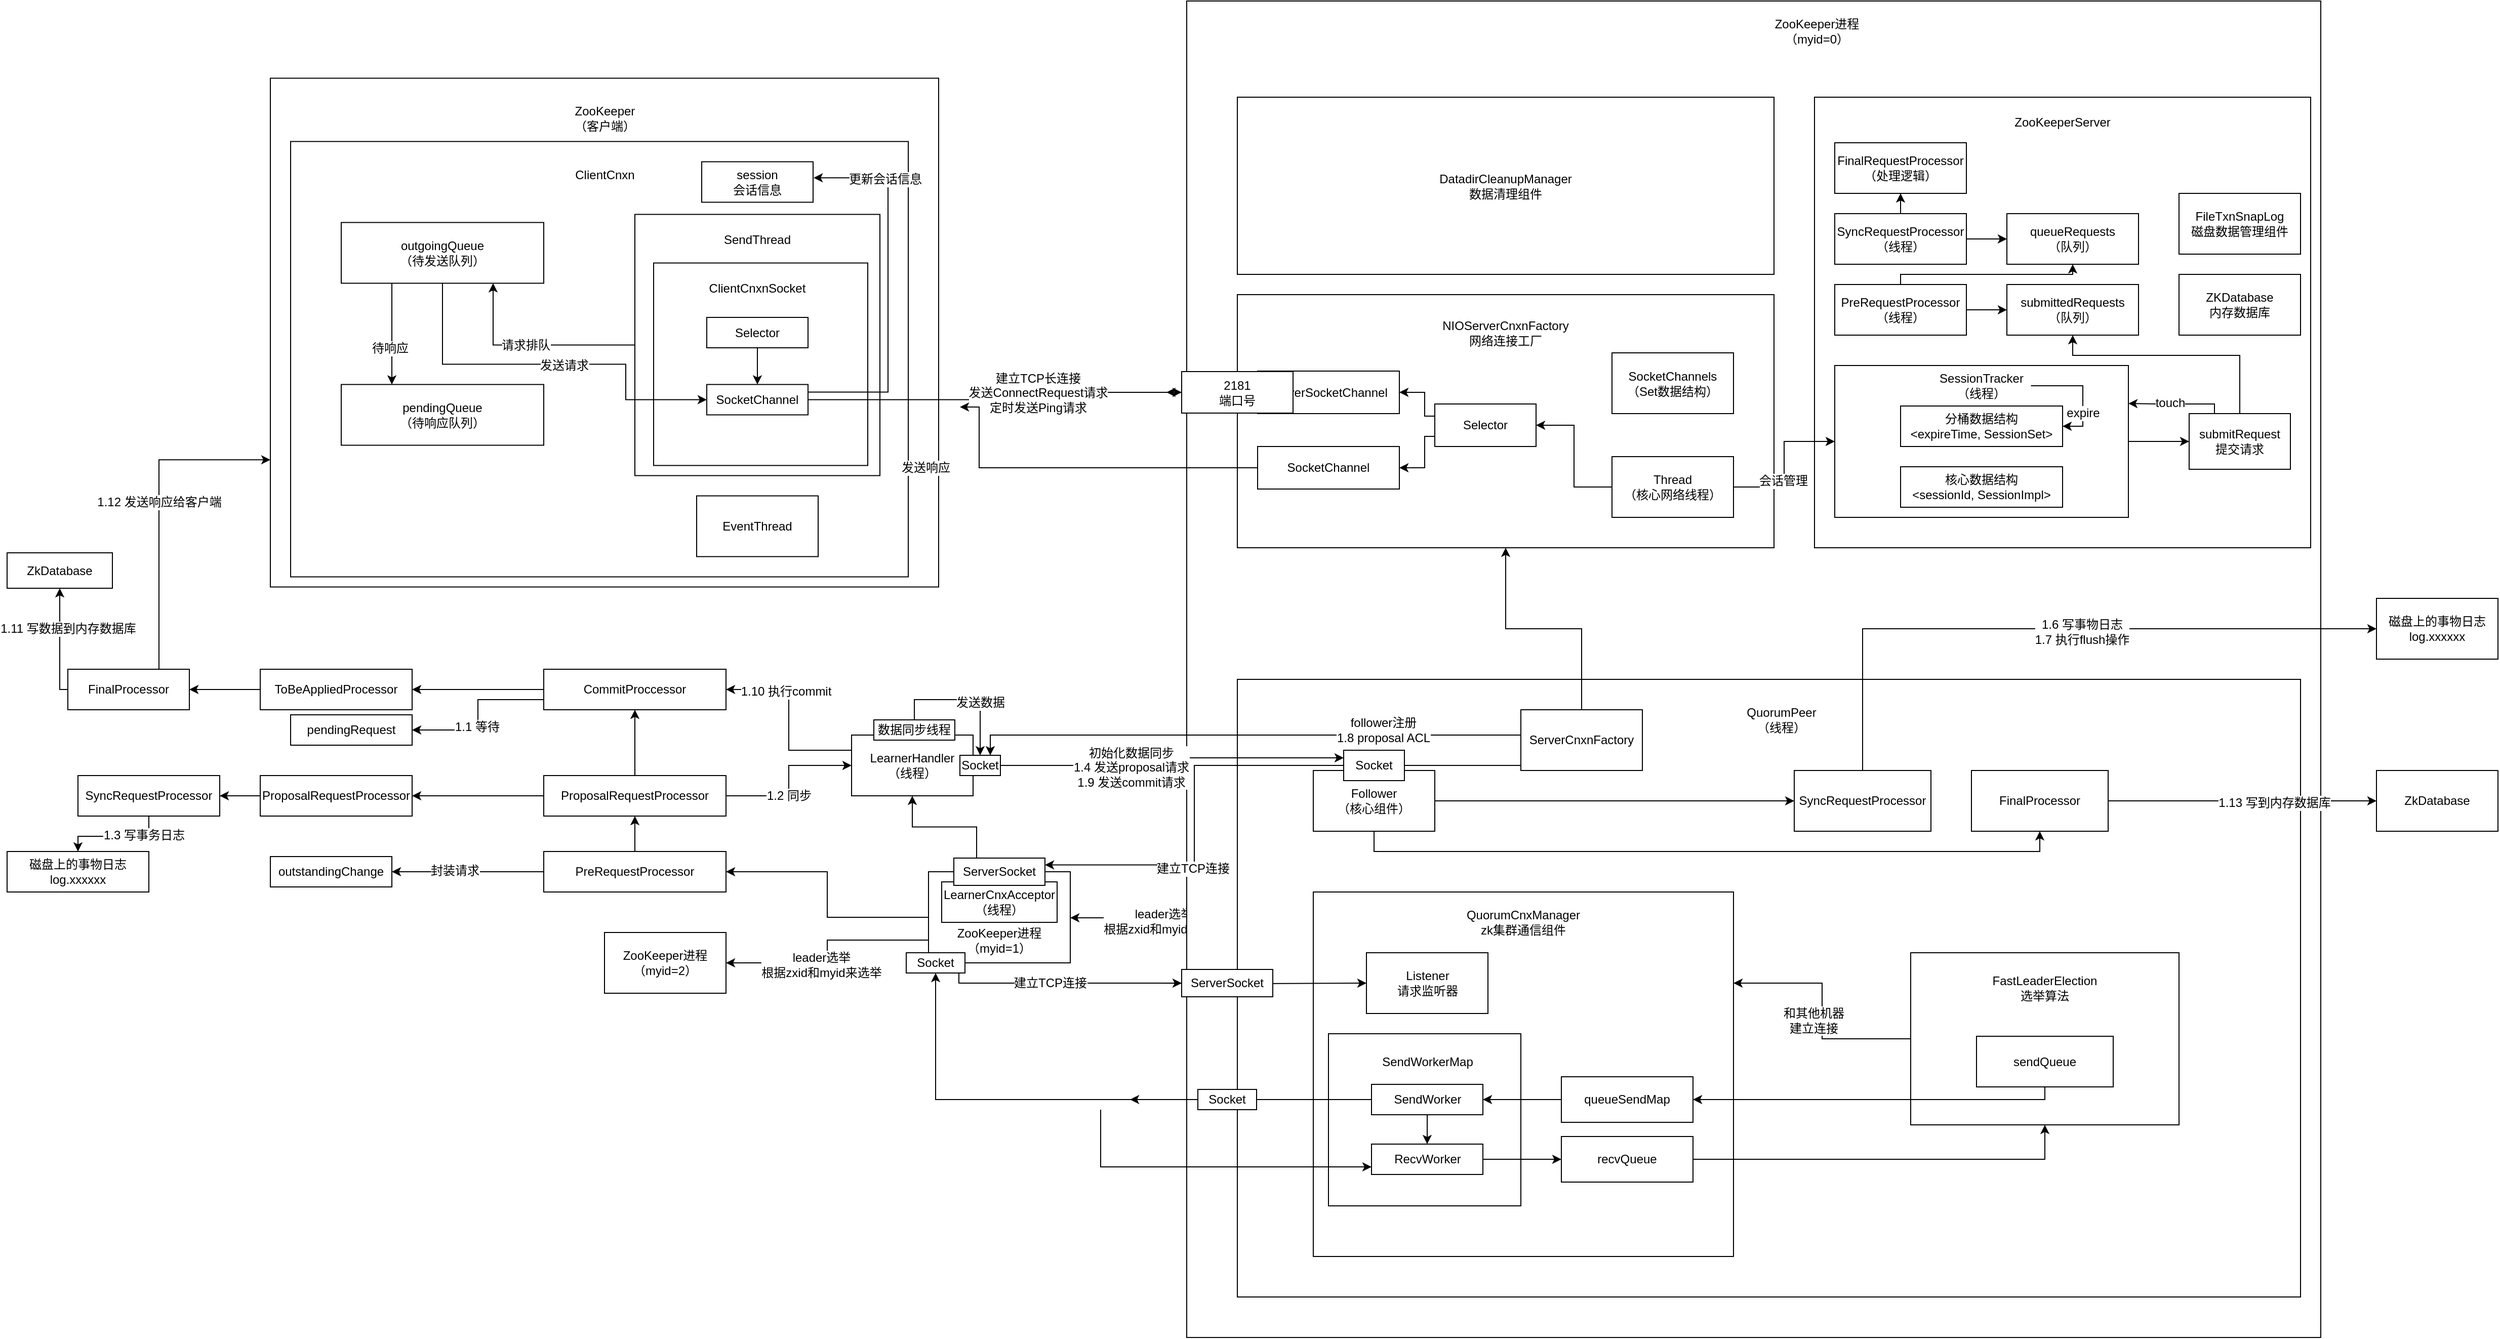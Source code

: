 <mxfile version="12.8.2" type="github">
  <diagram id="Rla-V4ZRtTpuWLyhE8ta" name="第 1 页">
    <mxGraphModel dx="5305" dy="1566" grid="1" gridSize="10" guides="1" tooltips="1" connect="1" arrows="1" fold="1" page="1" pageScale="1" pageWidth="827" pageHeight="1169" math="0" shadow="0">
      <root>
        <mxCell id="0" />
        <mxCell id="1" parent="0" />
        <mxCell id="WYC8DpWCvw_BZ1jIHr_j-178" style="edgeStyle=orthogonalEdgeStyle;rounded=0;orthogonalLoop=1;jettySize=auto;html=1;exitX=-0.001;exitY=0.686;exitDx=0;exitDy=0;exitPerimeter=0;" edge="1" parent="1" source="WYC8DpWCvw_BZ1jIHr_j-5" target="WYC8DpWCvw_BZ1jIHr_j-126">
          <mxGeometry relative="1" as="geometry">
            <Array as="points">
              <mxPoint x="-460" y="946" />
              <mxPoint x="-460" y="946" />
            </Array>
          </mxGeometry>
        </mxCell>
        <mxCell id="WYC8DpWCvw_BZ1jIHr_j-179" value="leader选举&lt;br&gt;根据zxid和myid来选举" style="text;html=1;align=center;verticalAlign=middle;resizable=0;points=[];labelBackgroundColor=#ffffff;" vertex="1" connectable="0" parent="WYC8DpWCvw_BZ1jIHr_j-178">
          <mxGeometry x="0.033" y="21" relative="1" as="geometry">
            <mxPoint x="21" y="-18" as="offset" />
          </mxGeometry>
        </mxCell>
        <mxCell id="WYC8DpWCvw_BZ1jIHr_j-5" value="" style="rounded=0;whiteSpace=wrap;html=1;" vertex="1" parent="1">
          <mxGeometry x="-475" y="40" width="1120" height="1320" as="geometry" />
        </mxCell>
        <mxCell id="WYC8DpWCvw_BZ1jIHr_j-6" value="ZooKeeper进程&lt;br&gt;（myid=0）" style="text;html=1;strokeColor=none;fillColor=none;align=center;verticalAlign=middle;whiteSpace=wrap;rounded=0;" vertex="1" parent="1">
          <mxGeometry x="85" y="50" width="125" height="40" as="geometry" />
        </mxCell>
        <mxCell id="WYC8DpWCvw_BZ1jIHr_j-7" value="" style="rounded=0;whiteSpace=wrap;html=1;" vertex="1" parent="1">
          <mxGeometry x="145" y="135" width="490" height="445" as="geometry" />
        </mxCell>
        <mxCell id="WYC8DpWCvw_BZ1jIHr_j-8" value="ZooKeeperServer" style="text;html=1;strokeColor=none;fillColor=none;align=center;verticalAlign=middle;whiteSpace=wrap;rounded=0;" vertex="1" parent="1">
          <mxGeometry x="320" y="140" width="140" height="40" as="geometry" />
        </mxCell>
        <mxCell id="WYC8DpWCvw_BZ1jIHr_j-9" value="FinalRequestProcessor&lt;br&gt;（处理逻辑）" style="rounded=0;whiteSpace=wrap;html=1;" vertex="1" parent="1">
          <mxGeometry x="165" y="180" width="130" height="50" as="geometry" />
        </mxCell>
        <mxCell id="WYC8DpWCvw_BZ1jIHr_j-29" style="edgeStyle=orthogonalEdgeStyle;rounded=0;orthogonalLoop=1;jettySize=auto;html=1;entryX=0;entryY=0.5;entryDx=0;entryDy=0;" edge="1" parent="1" source="WYC8DpWCvw_BZ1jIHr_j-10" target="WYC8DpWCvw_BZ1jIHr_j-12">
          <mxGeometry relative="1" as="geometry" />
        </mxCell>
        <mxCell id="WYC8DpWCvw_BZ1jIHr_j-30" style="edgeStyle=orthogonalEdgeStyle;rounded=0;orthogonalLoop=1;jettySize=auto;html=1;exitX=0.5;exitY=0;exitDx=0;exitDy=0;" edge="1" parent="1" source="WYC8DpWCvw_BZ1jIHr_j-10" target="WYC8DpWCvw_BZ1jIHr_j-9">
          <mxGeometry relative="1" as="geometry" />
        </mxCell>
        <mxCell id="WYC8DpWCvw_BZ1jIHr_j-10" value="SyncRequestProcessor&lt;br&gt;（线程）" style="rounded=0;whiteSpace=wrap;html=1;" vertex="1" parent="1">
          <mxGeometry x="165" y="250" width="130" height="50" as="geometry" />
        </mxCell>
        <mxCell id="WYC8DpWCvw_BZ1jIHr_j-27" style="edgeStyle=orthogonalEdgeStyle;rounded=0;orthogonalLoop=1;jettySize=auto;html=1;entryX=0;entryY=0.5;entryDx=0;entryDy=0;" edge="1" parent="1" source="WYC8DpWCvw_BZ1jIHr_j-11" target="WYC8DpWCvw_BZ1jIHr_j-13">
          <mxGeometry relative="1" as="geometry" />
        </mxCell>
        <mxCell id="WYC8DpWCvw_BZ1jIHr_j-28" style="edgeStyle=orthogonalEdgeStyle;rounded=0;orthogonalLoop=1;jettySize=auto;html=1;exitX=0.5;exitY=0;exitDx=0;exitDy=0;entryX=0.5;entryY=1;entryDx=0;entryDy=0;" edge="1" parent="1" source="WYC8DpWCvw_BZ1jIHr_j-11" target="WYC8DpWCvw_BZ1jIHr_j-12">
          <mxGeometry relative="1" as="geometry">
            <Array as="points">
              <mxPoint x="230" y="310" />
              <mxPoint x="400" y="310" />
            </Array>
          </mxGeometry>
        </mxCell>
        <mxCell id="WYC8DpWCvw_BZ1jIHr_j-11" value="PreRequestProcessor&lt;br&gt;（线程）" style="rounded=0;whiteSpace=wrap;html=1;" vertex="1" parent="1">
          <mxGeometry x="165" y="320" width="130" height="50" as="geometry" />
        </mxCell>
        <mxCell id="WYC8DpWCvw_BZ1jIHr_j-12" value="queueRequests&lt;br&gt;（队列）" style="rounded=0;whiteSpace=wrap;html=1;" vertex="1" parent="1">
          <mxGeometry x="335" y="250" width="130" height="50" as="geometry" />
        </mxCell>
        <mxCell id="WYC8DpWCvw_BZ1jIHr_j-13" value="submittedRequests&lt;br&gt;（队列）" style="rounded=0;whiteSpace=wrap;html=1;" vertex="1" parent="1">
          <mxGeometry x="335" y="320" width="130" height="50" as="geometry" />
        </mxCell>
        <mxCell id="WYC8DpWCvw_BZ1jIHr_j-22" style="edgeStyle=orthogonalEdgeStyle;rounded=0;orthogonalLoop=1;jettySize=auto;html=1;exitX=1;exitY=0.5;exitDx=0;exitDy=0;entryX=0;entryY=0.5;entryDx=0;entryDy=0;" edge="1" parent="1" source="WYC8DpWCvw_BZ1jIHr_j-14" target="WYC8DpWCvw_BZ1jIHr_j-21">
          <mxGeometry relative="1" as="geometry" />
        </mxCell>
        <mxCell id="WYC8DpWCvw_BZ1jIHr_j-14" value="" style="rounded=0;whiteSpace=wrap;html=1;" vertex="1" parent="1">
          <mxGeometry x="165" y="400" width="290" height="150" as="geometry" />
        </mxCell>
        <mxCell id="WYC8DpWCvw_BZ1jIHr_j-16" value="分桶数据结构&lt;br&gt;&amp;lt;expireTime, SessionSet&amp;gt;" style="rounded=0;whiteSpace=wrap;html=1;" vertex="1" parent="1">
          <mxGeometry x="230" y="440" width="160" height="40" as="geometry" />
        </mxCell>
        <mxCell id="WYC8DpWCvw_BZ1jIHr_j-17" value="核心数据结构&lt;br&gt;&amp;lt;sessionId, SessionImpl&amp;gt;" style="rounded=0;whiteSpace=wrap;html=1;" vertex="1" parent="1">
          <mxGeometry x="230" y="500" width="160" height="40" as="geometry" />
        </mxCell>
        <mxCell id="WYC8DpWCvw_BZ1jIHr_j-24" style="edgeStyle=orthogonalEdgeStyle;rounded=0;orthogonalLoop=1;jettySize=auto;html=1;exitX=0.25;exitY=0;exitDx=0;exitDy=0;entryX=1;entryY=0.25;entryDx=0;entryDy=0;" edge="1" parent="1" source="WYC8DpWCvw_BZ1jIHr_j-21" target="WYC8DpWCvw_BZ1jIHr_j-14">
          <mxGeometry relative="1" as="geometry">
            <Array as="points">
              <mxPoint x="540" y="438" />
              <mxPoint x="485" y="438" />
            </Array>
          </mxGeometry>
        </mxCell>
        <mxCell id="WYC8DpWCvw_BZ1jIHr_j-25" value="touch" style="text;html=1;align=center;verticalAlign=middle;resizable=0;points=[];labelBackgroundColor=#ffffff;" vertex="1" connectable="0" parent="WYC8DpWCvw_BZ1jIHr_j-24">
          <mxGeometry x="0.391" y="-1" relative="1" as="geometry">
            <mxPoint x="11.48" as="offset" />
          </mxGeometry>
        </mxCell>
        <mxCell id="WYC8DpWCvw_BZ1jIHr_j-26" style="edgeStyle=orthogonalEdgeStyle;rounded=0;orthogonalLoop=1;jettySize=auto;html=1;entryX=0.5;entryY=1;entryDx=0;entryDy=0;" edge="1" parent="1" source="WYC8DpWCvw_BZ1jIHr_j-21" target="WYC8DpWCvw_BZ1jIHr_j-13">
          <mxGeometry relative="1" as="geometry">
            <Array as="points">
              <mxPoint x="565" y="390" />
              <mxPoint x="400" y="390" />
            </Array>
          </mxGeometry>
        </mxCell>
        <mxCell id="WYC8DpWCvw_BZ1jIHr_j-21" value="submitRequest&lt;br&gt;提交请求" style="rounded=0;whiteSpace=wrap;html=1;" vertex="1" parent="1">
          <mxGeometry x="515" y="447.5" width="100" height="55" as="geometry" />
        </mxCell>
        <mxCell id="WYC8DpWCvw_BZ1jIHr_j-31" value="ZKDatabase&lt;br&gt;内存数据库" style="rounded=0;whiteSpace=wrap;html=1;" vertex="1" parent="1">
          <mxGeometry x="505" y="310" width="120" height="60" as="geometry" />
        </mxCell>
        <mxCell id="WYC8DpWCvw_BZ1jIHr_j-32" value="FileTxnSnapLog&lt;br&gt;磁盘数据管理组件" style="rounded=0;whiteSpace=wrap;html=1;" vertex="1" parent="1">
          <mxGeometry x="505" y="230" width="120" height="60" as="geometry" />
        </mxCell>
        <mxCell id="WYC8DpWCvw_BZ1jIHr_j-33" value="DatadirCleanupManager&lt;br&gt;数据清理组件" style="rounded=0;whiteSpace=wrap;html=1;" vertex="1" parent="1">
          <mxGeometry x="-425" y="135" width="530" height="175" as="geometry" />
        </mxCell>
        <mxCell id="WYC8DpWCvw_BZ1jIHr_j-34" value="" style="rounded=0;whiteSpace=wrap;html=1;" vertex="1" parent="1">
          <mxGeometry x="-425" y="330" width="530" height="250" as="geometry" />
        </mxCell>
        <mxCell id="WYC8DpWCvw_BZ1jIHr_j-35" value="NIOServerCnxnFactory&lt;br&gt;网络连接工厂" style="text;html=1;strokeColor=none;fillColor=none;align=center;verticalAlign=middle;whiteSpace=wrap;rounded=0;" vertex="1" parent="1">
          <mxGeometry x="-230" y="347.5" width="140" height="40" as="geometry" />
        </mxCell>
        <mxCell id="WYC8DpWCvw_BZ1jIHr_j-115" style="edgeStyle=orthogonalEdgeStyle;rounded=0;orthogonalLoop=1;jettySize=auto;html=1;" edge="1" parent="1" source="WYC8DpWCvw_BZ1jIHr_j-36">
          <mxGeometry relative="1" as="geometry">
            <mxPoint x="-495" y="426.5" as="targetPoint" />
          </mxGeometry>
        </mxCell>
        <mxCell id="WYC8DpWCvw_BZ1jIHr_j-36" value="ServerSocketChannel" style="rounded=0;whiteSpace=wrap;html=1;" vertex="1" parent="1">
          <mxGeometry x="-405" y="405.5" width="140" height="42" as="geometry" />
        </mxCell>
        <mxCell id="WYC8DpWCvw_BZ1jIHr_j-37" value="SocketChannel" style="rounded=0;whiteSpace=wrap;html=1;" vertex="1" parent="1">
          <mxGeometry x="-405" y="480" width="140" height="42" as="geometry" />
        </mxCell>
        <mxCell id="WYC8DpWCvw_BZ1jIHr_j-39" style="edgeStyle=orthogonalEdgeStyle;rounded=0;orthogonalLoop=1;jettySize=auto;html=1;entryX=1;entryY=0.5;entryDx=0;entryDy=0;" edge="1" parent="1" source="WYC8DpWCvw_BZ1jIHr_j-38" target="WYC8DpWCvw_BZ1jIHr_j-36">
          <mxGeometry relative="1" as="geometry">
            <Array as="points">
              <mxPoint x="-240" y="450" />
              <mxPoint x="-240" y="427" />
            </Array>
          </mxGeometry>
        </mxCell>
        <mxCell id="WYC8DpWCvw_BZ1jIHr_j-40" style="edgeStyle=orthogonalEdgeStyle;rounded=0;orthogonalLoop=1;jettySize=auto;html=1;entryX=1;entryY=0.5;entryDx=0;entryDy=0;" edge="1" parent="1" source="WYC8DpWCvw_BZ1jIHr_j-38" target="WYC8DpWCvw_BZ1jIHr_j-37">
          <mxGeometry relative="1" as="geometry">
            <Array as="points">
              <mxPoint x="-240" y="470" />
              <mxPoint x="-240" y="501" />
            </Array>
          </mxGeometry>
        </mxCell>
        <mxCell id="WYC8DpWCvw_BZ1jIHr_j-38" value="Selector" style="rounded=0;whiteSpace=wrap;html=1;" vertex="1" parent="1">
          <mxGeometry x="-230" y="438" width="100" height="42" as="geometry" />
        </mxCell>
        <mxCell id="WYC8DpWCvw_BZ1jIHr_j-41" value="SocketChannels&lt;br&gt;（Set数据结构）" style="rounded=0;whiteSpace=wrap;html=1;" vertex="1" parent="1">
          <mxGeometry x="-55" y="387.5" width="120" height="60" as="geometry" />
        </mxCell>
        <mxCell id="WYC8DpWCvw_BZ1jIHr_j-43" style="edgeStyle=orthogonalEdgeStyle;rounded=0;orthogonalLoop=1;jettySize=auto;html=1;entryX=1;entryY=0.5;entryDx=0;entryDy=0;" edge="1" parent="1" source="WYC8DpWCvw_BZ1jIHr_j-42" target="WYC8DpWCvw_BZ1jIHr_j-38">
          <mxGeometry relative="1" as="geometry" />
        </mxCell>
        <mxCell id="WYC8DpWCvw_BZ1jIHr_j-44" style="edgeStyle=orthogonalEdgeStyle;rounded=0;orthogonalLoop=1;jettySize=auto;html=1;exitX=1;exitY=0.5;exitDx=0;exitDy=0;entryX=0;entryY=0.5;entryDx=0;entryDy=0;" edge="1" parent="1" source="WYC8DpWCvw_BZ1jIHr_j-42" target="WYC8DpWCvw_BZ1jIHr_j-14">
          <mxGeometry relative="1" as="geometry" />
        </mxCell>
        <mxCell id="WYC8DpWCvw_BZ1jIHr_j-45" value="会话管理" style="text;html=1;align=center;verticalAlign=middle;resizable=0;points=[];labelBackgroundColor=#ffffff;" vertex="1" connectable="0" parent="WYC8DpWCvw_BZ1jIHr_j-44">
          <mxGeometry x="-0.325" y="6" relative="1" as="geometry">
            <mxPoint as="offset" />
          </mxGeometry>
        </mxCell>
        <mxCell id="WYC8DpWCvw_BZ1jIHr_j-42" value="Thread&lt;br&gt;（核心网络线程）" style="rounded=0;whiteSpace=wrap;html=1;" vertex="1" parent="1">
          <mxGeometry x="-55" y="490" width="120" height="60" as="geometry" />
        </mxCell>
        <mxCell id="WYC8DpWCvw_BZ1jIHr_j-47" style="edgeStyle=orthogonalEdgeStyle;rounded=0;orthogonalLoop=1;jettySize=auto;html=1;entryX=1;entryY=0.5;entryDx=0;entryDy=0;" edge="1" parent="1" source="WYC8DpWCvw_BZ1jIHr_j-46" target="WYC8DpWCvw_BZ1jIHr_j-16">
          <mxGeometry relative="1" as="geometry">
            <Array as="points">
              <mxPoint x="410" y="420" />
              <mxPoint x="410" y="460" />
            </Array>
          </mxGeometry>
        </mxCell>
        <mxCell id="WYC8DpWCvw_BZ1jIHr_j-48" value="expire" style="text;html=1;align=center;verticalAlign=middle;resizable=0;points=[];labelBackgroundColor=#ffffff;" vertex="1" connectable="0" parent="WYC8DpWCvw_BZ1jIHr_j-47">
          <mxGeometry x="0.4" relative="1" as="geometry">
            <mxPoint as="offset" />
          </mxGeometry>
        </mxCell>
        <mxCell id="WYC8DpWCvw_BZ1jIHr_j-46" value="SessionTracker&lt;br&gt;（线程）" style="text;html=1;strokeColor=none;fillColor=none;align=center;verticalAlign=middle;whiteSpace=wrap;rounded=0;" vertex="1" parent="1">
          <mxGeometry x="261.25" y="405" width="97.5" height="30" as="geometry" />
        </mxCell>
        <mxCell id="WYC8DpWCvw_BZ1jIHr_j-49" value="" style="rounded=0;whiteSpace=wrap;html=1;" vertex="1" parent="1">
          <mxGeometry x="-425" y="710" width="1050" height="610" as="geometry" />
        </mxCell>
        <mxCell id="WYC8DpWCvw_BZ1jIHr_j-50" value="QuorumPeer&lt;br&gt;（线程）" style="text;html=1;strokeColor=none;fillColor=none;align=center;verticalAlign=middle;whiteSpace=wrap;rounded=0;" vertex="1" parent="1">
          <mxGeometry x="55" y="720" width="115" height="60" as="geometry" />
        </mxCell>
        <mxCell id="WYC8DpWCvw_BZ1jIHr_j-78" style="edgeStyle=orthogonalEdgeStyle;rounded=0;orthogonalLoop=1;jettySize=auto;html=1;exitX=0.5;exitY=1;exitDx=0;exitDy=0;entryX=0.5;entryY=1;entryDx=0;entryDy=0;" edge="1" parent="1" source="WYC8DpWCvw_BZ1jIHr_j-51" target="WYC8DpWCvw_BZ1jIHr_j-77">
          <mxGeometry relative="1" as="geometry" />
        </mxCell>
        <mxCell id="WYC8DpWCvw_BZ1jIHr_j-80" style="edgeStyle=orthogonalEdgeStyle;rounded=0;orthogonalLoop=1;jettySize=auto;html=1;" edge="1" parent="1" source="WYC8DpWCvw_BZ1jIHr_j-51" target="WYC8DpWCvw_BZ1jIHr_j-79">
          <mxGeometry relative="1" as="geometry" />
        </mxCell>
        <mxCell id="WYC8DpWCvw_BZ1jIHr_j-51" value="Follower&lt;br&gt;（核心组件）" style="rounded=0;whiteSpace=wrap;html=1;" vertex="1" parent="1">
          <mxGeometry x="-350" y="800" width="120" height="60" as="geometry" />
        </mxCell>
        <mxCell id="WYC8DpWCvw_BZ1jIHr_j-140" style="edgeStyle=orthogonalEdgeStyle;rounded=0;orthogonalLoop=1;jettySize=auto;html=1;entryX=1;entryY=0.25;entryDx=0;entryDy=0;" edge="1" parent="1" source="WYC8DpWCvw_BZ1jIHr_j-52" target="WYC8DpWCvw_BZ1jIHr_j-138">
          <mxGeometry relative="1" as="geometry" />
        </mxCell>
        <mxCell id="WYC8DpWCvw_BZ1jIHr_j-141" value="建立TCP连接" style="text;html=1;align=center;verticalAlign=middle;resizable=0;points=[];labelBackgroundColor=#ffffff;" vertex="1" connectable="0" parent="WYC8DpWCvw_BZ1jIHr_j-140">
          <mxGeometry x="0.262" y="3" relative="1" as="geometry">
            <mxPoint as="offset" />
          </mxGeometry>
        </mxCell>
        <mxCell id="WYC8DpWCvw_BZ1jIHr_j-144" style="edgeStyle=orthogonalEdgeStyle;rounded=0;orthogonalLoop=1;jettySize=auto;html=1;entryX=0.75;entryY=0;entryDx=0;entryDy=0;" edge="1" parent="1" source="WYC8DpWCvw_BZ1jIHr_j-52" target="WYC8DpWCvw_BZ1jIHr_j-121">
          <mxGeometry relative="1" as="geometry">
            <Array as="points">
              <mxPoint x="-135" y="765" />
              <mxPoint x="-669" y="765" />
            </Array>
          </mxGeometry>
        </mxCell>
        <mxCell id="WYC8DpWCvw_BZ1jIHr_j-145" value="follower注册&lt;br&gt;1.8 proposal ACL" style="text;html=1;align=center;verticalAlign=middle;resizable=0;points=[];labelBackgroundColor=#ffffff;" vertex="1" connectable="0" parent="WYC8DpWCvw_BZ1jIHr_j-144">
          <mxGeometry x="-0.126" y="-2" relative="1" as="geometry">
            <mxPoint x="9" y="-3" as="offset" />
          </mxGeometry>
        </mxCell>
        <mxCell id="WYC8DpWCvw_BZ1jIHr_j-52" value="Socket" style="rounded=0;whiteSpace=wrap;html=1;" vertex="1" parent="1">
          <mxGeometry x="-320" y="780" width="60" height="30" as="geometry" />
        </mxCell>
        <mxCell id="WYC8DpWCvw_BZ1jIHr_j-54" style="edgeStyle=orthogonalEdgeStyle;rounded=0;orthogonalLoop=1;jettySize=auto;html=1;entryX=0.5;entryY=1;entryDx=0;entryDy=0;" edge="1" parent="1" source="WYC8DpWCvw_BZ1jIHr_j-53" target="WYC8DpWCvw_BZ1jIHr_j-34">
          <mxGeometry relative="1" as="geometry" />
        </mxCell>
        <mxCell id="WYC8DpWCvw_BZ1jIHr_j-53" value="ServerCnxnFactory" style="rounded=0;whiteSpace=wrap;html=1;" vertex="1" parent="1">
          <mxGeometry x="-145" y="740" width="120" height="60" as="geometry" />
        </mxCell>
        <mxCell id="WYC8DpWCvw_BZ1jIHr_j-55" value="" style="rounded=0;whiteSpace=wrap;html=1;" vertex="1" parent="1">
          <mxGeometry x="-350" y="920" width="415" height="360" as="geometry" />
        </mxCell>
        <mxCell id="WYC8DpWCvw_BZ1jIHr_j-56" value="QuorumCnxManager&lt;br&gt;zk集群通信组件" style="text;html=1;strokeColor=none;fillColor=none;align=center;verticalAlign=middle;whiteSpace=wrap;rounded=0;" vertex="1" parent="1">
          <mxGeometry x="-201" y="930" width="117" height="40" as="geometry" />
        </mxCell>
        <mxCell id="WYC8DpWCvw_BZ1jIHr_j-57" value="Listener&lt;br&gt;请求监听器" style="rounded=0;whiteSpace=wrap;html=1;" vertex="1" parent="1">
          <mxGeometry x="-297.5" y="980" width="120" height="60" as="geometry" />
        </mxCell>
        <mxCell id="WYC8DpWCvw_BZ1jIHr_j-58" value="" style="rounded=0;whiteSpace=wrap;html=1;" vertex="1" parent="1">
          <mxGeometry x="-335" y="1060" width="190" height="170" as="geometry" />
        </mxCell>
        <mxCell id="WYC8DpWCvw_BZ1jIHr_j-59" value="SendWorkerMap" style="text;html=1;strokeColor=none;fillColor=none;align=center;verticalAlign=middle;whiteSpace=wrap;rounded=0;" vertex="1" parent="1">
          <mxGeometry x="-292.5" y="1070" width="110" height="35" as="geometry" />
        </mxCell>
        <mxCell id="WYC8DpWCvw_BZ1jIHr_j-62" style="edgeStyle=orthogonalEdgeStyle;rounded=0;orthogonalLoop=1;jettySize=auto;html=1;exitX=0.5;exitY=1;exitDx=0;exitDy=0;entryX=0.5;entryY=0;entryDx=0;entryDy=0;" edge="1" parent="1" source="WYC8DpWCvw_BZ1jIHr_j-60" target="WYC8DpWCvw_BZ1jIHr_j-61">
          <mxGeometry relative="1" as="geometry" />
        </mxCell>
        <mxCell id="WYC8DpWCvw_BZ1jIHr_j-184" style="edgeStyle=orthogonalEdgeStyle;rounded=0;orthogonalLoop=1;jettySize=auto;html=1;" edge="1" parent="1" source="WYC8DpWCvw_BZ1jIHr_j-60">
          <mxGeometry relative="1" as="geometry">
            <mxPoint x="-531" y="1125" as="targetPoint" />
          </mxGeometry>
        </mxCell>
        <mxCell id="WYC8DpWCvw_BZ1jIHr_j-60" value="SendWorker" style="rounded=0;whiteSpace=wrap;html=1;" vertex="1" parent="1">
          <mxGeometry x="-292.5" y="1110" width="110" height="30" as="geometry" />
        </mxCell>
        <mxCell id="WYC8DpWCvw_BZ1jIHr_j-67" style="edgeStyle=orthogonalEdgeStyle;rounded=0;orthogonalLoop=1;jettySize=auto;html=1;entryX=0;entryY=0.5;entryDx=0;entryDy=0;" edge="1" parent="1" source="WYC8DpWCvw_BZ1jIHr_j-61" target="WYC8DpWCvw_BZ1jIHr_j-65">
          <mxGeometry relative="1" as="geometry" />
        </mxCell>
        <mxCell id="WYC8DpWCvw_BZ1jIHr_j-61" value="RecvWorker" style="rounded=0;whiteSpace=wrap;html=1;" vertex="1" parent="1">
          <mxGeometry x="-292.5" y="1169" width="110" height="30" as="geometry" />
        </mxCell>
        <mxCell id="WYC8DpWCvw_BZ1jIHr_j-66" style="edgeStyle=orthogonalEdgeStyle;rounded=0;orthogonalLoop=1;jettySize=auto;html=1;entryX=1;entryY=0.5;entryDx=0;entryDy=0;" edge="1" parent="1" source="WYC8DpWCvw_BZ1jIHr_j-63" target="WYC8DpWCvw_BZ1jIHr_j-60">
          <mxGeometry relative="1" as="geometry" />
        </mxCell>
        <mxCell id="WYC8DpWCvw_BZ1jIHr_j-63" value="queueSendMap" style="rounded=0;whiteSpace=wrap;html=1;" vertex="1" parent="1">
          <mxGeometry x="-105" y="1102.5" width="130" height="45" as="geometry" />
        </mxCell>
        <mxCell id="WYC8DpWCvw_BZ1jIHr_j-73" style="edgeStyle=orthogonalEdgeStyle;rounded=0;orthogonalLoop=1;jettySize=auto;html=1;entryX=0.5;entryY=1;entryDx=0;entryDy=0;" edge="1" parent="1" source="WYC8DpWCvw_BZ1jIHr_j-65" target="WYC8DpWCvw_BZ1jIHr_j-68">
          <mxGeometry relative="1" as="geometry" />
        </mxCell>
        <mxCell id="WYC8DpWCvw_BZ1jIHr_j-65" value="recvQueue" style="rounded=0;whiteSpace=wrap;html=1;" vertex="1" parent="1">
          <mxGeometry x="-105" y="1161.5" width="130" height="45" as="geometry" />
        </mxCell>
        <mxCell id="WYC8DpWCvw_BZ1jIHr_j-75" style="edgeStyle=orthogonalEdgeStyle;rounded=0;orthogonalLoop=1;jettySize=auto;html=1;exitX=0;exitY=0.5;exitDx=0;exitDy=0;entryX=1;entryY=0.25;entryDx=0;entryDy=0;" edge="1" parent="1" source="WYC8DpWCvw_BZ1jIHr_j-68" target="WYC8DpWCvw_BZ1jIHr_j-55">
          <mxGeometry relative="1" as="geometry" />
        </mxCell>
        <mxCell id="WYC8DpWCvw_BZ1jIHr_j-76" value="和其他机器&lt;br&gt;建立连接" style="text;html=1;align=center;verticalAlign=middle;resizable=0;points=[];labelBackgroundColor=#ffffff;" vertex="1" connectable="0" parent="WYC8DpWCvw_BZ1jIHr_j-75">
          <mxGeometry x="-0.242" y="-9" relative="1" as="geometry">
            <mxPoint x="-9" y="-9" as="offset" />
          </mxGeometry>
        </mxCell>
        <mxCell id="WYC8DpWCvw_BZ1jIHr_j-68" value="" style="rounded=0;whiteSpace=wrap;html=1;" vertex="1" parent="1">
          <mxGeometry x="240" y="980" width="265" height="170" as="geometry" />
        </mxCell>
        <mxCell id="WYC8DpWCvw_BZ1jIHr_j-69" value="FastLeaderElection&lt;br&gt;选举算法" style="text;html=1;strokeColor=none;fillColor=none;align=center;verticalAlign=middle;whiteSpace=wrap;rounded=0;" vertex="1" parent="1">
          <mxGeometry x="300" y="987.5" width="145" height="55" as="geometry" />
        </mxCell>
        <mxCell id="WYC8DpWCvw_BZ1jIHr_j-72" style="edgeStyle=orthogonalEdgeStyle;rounded=0;orthogonalLoop=1;jettySize=auto;html=1;entryX=1;entryY=0.5;entryDx=0;entryDy=0;" edge="1" parent="1" source="WYC8DpWCvw_BZ1jIHr_j-71" target="WYC8DpWCvw_BZ1jIHr_j-63">
          <mxGeometry relative="1" as="geometry">
            <Array as="points">
              <mxPoint x="373" y="1125" />
            </Array>
          </mxGeometry>
        </mxCell>
        <mxCell id="WYC8DpWCvw_BZ1jIHr_j-71" value="sendQueue" style="rounded=0;whiteSpace=wrap;html=1;" vertex="1" parent="1">
          <mxGeometry x="305" y="1062.5" width="135" height="50" as="geometry" />
        </mxCell>
        <mxCell id="WYC8DpWCvw_BZ1jIHr_j-85" style="edgeStyle=orthogonalEdgeStyle;rounded=0;orthogonalLoop=1;jettySize=auto;html=1;entryX=0;entryY=0.5;entryDx=0;entryDy=0;" edge="1" parent="1" source="WYC8DpWCvw_BZ1jIHr_j-77" target="WYC8DpWCvw_BZ1jIHr_j-84">
          <mxGeometry relative="1" as="geometry">
            <mxPoint x="685" y="830" as="targetPoint" />
          </mxGeometry>
        </mxCell>
        <mxCell id="WYC8DpWCvw_BZ1jIHr_j-86" value="1.13 写到内存数据库" style="text;html=1;align=center;verticalAlign=middle;resizable=0;points=[];labelBackgroundColor=#ffffff;" vertex="1" connectable="0" parent="WYC8DpWCvw_BZ1jIHr_j-85">
          <mxGeometry x="0.24" y="-2" relative="1" as="geometry">
            <mxPoint x="-1" as="offset" />
          </mxGeometry>
        </mxCell>
        <mxCell id="WYC8DpWCvw_BZ1jIHr_j-77" value="FinalProcessor" style="rounded=0;whiteSpace=wrap;html=1;" vertex="1" parent="1">
          <mxGeometry x="300" y="800" width="135" height="60" as="geometry" />
        </mxCell>
        <mxCell id="WYC8DpWCvw_BZ1jIHr_j-82" style="edgeStyle=orthogonalEdgeStyle;rounded=0;orthogonalLoop=1;jettySize=auto;html=1;entryX=0;entryY=0.5;entryDx=0;entryDy=0;" edge="1" parent="1" source="WYC8DpWCvw_BZ1jIHr_j-79" target="WYC8DpWCvw_BZ1jIHr_j-81">
          <mxGeometry relative="1" as="geometry">
            <mxPoint x="685" y="660" as="targetPoint" />
            <Array as="points">
              <mxPoint x="193" y="660" />
            </Array>
          </mxGeometry>
        </mxCell>
        <mxCell id="WYC8DpWCvw_BZ1jIHr_j-83" value="1.6 写事物日志&lt;br&gt;1.7 执行flush操作" style="text;html=1;align=center;verticalAlign=middle;resizable=0;points=[];labelBackgroundColor=#ffffff;" vertex="1" connectable="0" parent="WYC8DpWCvw_BZ1jIHr_j-82">
          <mxGeometry x="0.099" y="-3" relative="1" as="geometry">
            <mxPoint as="offset" />
          </mxGeometry>
        </mxCell>
        <mxCell id="WYC8DpWCvw_BZ1jIHr_j-79" value="SyncRequestProcessor" style="rounded=0;whiteSpace=wrap;html=1;" vertex="1" parent="1">
          <mxGeometry x="125" y="800" width="135" height="60" as="geometry" />
        </mxCell>
        <mxCell id="WYC8DpWCvw_BZ1jIHr_j-81" value="磁盘上的事物日志&lt;br&gt;log.xxxxxx" style="rounded=0;whiteSpace=wrap;html=1;" vertex="1" parent="1">
          <mxGeometry x="700" y="630" width="120" height="60" as="geometry" />
        </mxCell>
        <mxCell id="WYC8DpWCvw_BZ1jIHr_j-84" value="ZkDatabase" style="rounded=0;whiteSpace=wrap;html=1;" vertex="1" parent="1">
          <mxGeometry x="700" y="800" width="120" height="60" as="geometry" />
        </mxCell>
        <mxCell id="WYC8DpWCvw_BZ1jIHr_j-87" value="" style="rounded=0;whiteSpace=wrap;html=1;" vertex="1" parent="1">
          <mxGeometry x="-1380" y="116.25" width="660" height="502.5" as="geometry" />
        </mxCell>
        <mxCell id="WYC8DpWCvw_BZ1jIHr_j-88" value="ZooKeeper&lt;br&gt;（客户端）" style="text;html=1;strokeColor=none;fillColor=none;align=center;verticalAlign=middle;whiteSpace=wrap;rounded=0;" vertex="1" parent="1">
          <mxGeometry x="-1098.5" y="134.25" width="97" height="43" as="geometry" />
        </mxCell>
        <mxCell id="WYC8DpWCvw_BZ1jIHr_j-89" value="" style="rounded=0;whiteSpace=wrap;html=1;" vertex="1" parent="1">
          <mxGeometry x="-1360" y="178.75" width="610" height="430" as="geometry" />
        </mxCell>
        <mxCell id="WYC8DpWCvw_BZ1jIHr_j-90" value="ClientCnxn" style="text;html=1;strokeColor=none;fillColor=none;align=center;verticalAlign=middle;whiteSpace=wrap;rounded=0;" vertex="1" parent="1">
          <mxGeometry x="-1088.25" y="193.25" width="76.5" height="38" as="geometry" />
        </mxCell>
        <mxCell id="WYC8DpWCvw_BZ1jIHr_j-112" style="edgeStyle=orthogonalEdgeStyle;rounded=0;orthogonalLoop=1;jettySize=auto;html=1;exitX=0;exitY=0.5;exitDx=0;exitDy=0;entryX=0.75;entryY=1;entryDx=0;entryDy=0;" edge="1" parent="1" source="WYC8DpWCvw_BZ1jIHr_j-93" target="WYC8DpWCvw_BZ1jIHr_j-106">
          <mxGeometry relative="1" as="geometry" />
        </mxCell>
        <mxCell id="WYC8DpWCvw_BZ1jIHr_j-113" value="请求排队" style="text;html=1;align=center;verticalAlign=middle;resizable=0;points=[];labelBackgroundColor=#ffffff;" vertex="1" connectable="0" parent="WYC8DpWCvw_BZ1jIHr_j-112">
          <mxGeometry x="0.076" relative="1" as="geometry">
            <mxPoint as="offset" />
          </mxGeometry>
        </mxCell>
        <mxCell id="WYC8DpWCvw_BZ1jIHr_j-93" value="" style="rounded=0;whiteSpace=wrap;html=1;" vertex="1" parent="1">
          <mxGeometry x="-1020" y="250.75" width="242" height="258" as="geometry" />
        </mxCell>
        <mxCell id="WYC8DpWCvw_BZ1jIHr_j-94" value="SendThread" style="text;html=1;strokeColor=none;fillColor=none;align=center;verticalAlign=middle;whiteSpace=wrap;rounded=0;" vertex="1" parent="1">
          <mxGeometry x="-944" y="258.75" width="90" height="35" as="geometry" />
        </mxCell>
        <mxCell id="WYC8DpWCvw_BZ1jIHr_j-95" value="" style="rounded=0;whiteSpace=wrap;html=1;" vertex="1" parent="1">
          <mxGeometry x="-1001.5" y="298.75" width="211.5" height="200" as="geometry" />
        </mxCell>
        <mxCell id="WYC8DpWCvw_BZ1jIHr_j-96" value="ClientCnxnSocket" style="text;html=1;strokeColor=none;fillColor=none;align=center;verticalAlign=middle;whiteSpace=wrap;rounded=0;" vertex="1" parent="1">
          <mxGeometry x="-964" y="308.75" width="130" height="30" as="geometry" />
        </mxCell>
        <mxCell id="WYC8DpWCvw_BZ1jIHr_j-101" style="edgeStyle=orthogonalEdgeStyle;rounded=0;orthogonalLoop=1;jettySize=auto;html=1;" edge="1" parent="1" source="WYC8DpWCvw_BZ1jIHr_j-97" target="WYC8DpWCvw_BZ1jIHr_j-100">
          <mxGeometry relative="1" as="geometry" />
        </mxCell>
        <mxCell id="WYC8DpWCvw_BZ1jIHr_j-97" value="Selector" style="rounded=0;whiteSpace=wrap;html=1;" vertex="1" parent="1">
          <mxGeometry x="-949" y="352.5" width="100" height="30" as="geometry" />
        </mxCell>
        <mxCell id="WYC8DpWCvw_BZ1jIHr_j-103" style="edgeStyle=orthogonalEdgeStyle;rounded=0;orthogonalLoop=1;jettySize=auto;html=1;exitX=1;exitY=0.25;exitDx=0;exitDy=0;entryX=1.005;entryY=0.397;entryDx=0;entryDy=0;entryPerimeter=0;" edge="1" parent="1" source="WYC8DpWCvw_BZ1jIHr_j-100" target="WYC8DpWCvw_BZ1jIHr_j-102">
          <mxGeometry relative="1" as="geometry">
            <Array as="points">
              <mxPoint x="-770" y="426.75" />
              <mxPoint x="-770" y="214.75" />
            </Array>
          </mxGeometry>
        </mxCell>
        <mxCell id="WYC8DpWCvw_BZ1jIHr_j-104" value="更新会话信息" style="text;html=1;align=center;verticalAlign=middle;resizable=0;points=[];labelBackgroundColor=#ffffff;" vertex="1" connectable="0" parent="WYC8DpWCvw_BZ1jIHr_j-103">
          <mxGeometry x="0.611" y="1" relative="1" as="geometry">
            <mxPoint as="offset" />
          </mxGeometry>
        </mxCell>
        <mxCell id="WYC8DpWCvw_BZ1jIHr_j-116" style="edgeStyle=orthogonalEdgeStyle;rounded=0;orthogonalLoop=1;jettySize=auto;html=1;entryX=0;entryY=0.5;entryDx=0;entryDy=0;" edge="1" parent="1" source="WYC8DpWCvw_BZ1jIHr_j-100" target="WYC8DpWCvw_BZ1jIHr_j-114">
          <mxGeometry relative="1" as="geometry" />
        </mxCell>
        <mxCell id="WYC8DpWCvw_BZ1jIHr_j-117" value="建立TCP长连接&lt;br&gt;发送ConnectRequest请求&lt;br&gt;定时发送Ping请求" style="text;html=1;align=center;verticalAlign=middle;resizable=0;points=[];labelBackgroundColor=#ffffff;" vertex="1" connectable="0" parent="WYC8DpWCvw_BZ1jIHr_j-116">
          <mxGeometry x="0.124" y="-1" relative="1" as="geometry">
            <mxPoint x="22.76" y="-1.03" as="offset" />
          </mxGeometry>
        </mxCell>
        <mxCell id="WYC8DpWCvw_BZ1jIHr_j-100" value="SocketChannel" style="rounded=0;whiteSpace=wrap;html=1;" vertex="1" parent="1">
          <mxGeometry x="-949" y="418.75" width="100" height="30" as="geometry" />
        </mxCell>
        <mxCell id="WYC8DpWCvw_BZ1jIHr_j-102" value="session&lt;br&gt;会话信息" style="rounded=0;whiteSpace=wrap;html=1;" vertex="1" parent="1">
          <mxGeometry x="-954" y="198.75" width="110" height="40" as="geometry" />
        </mxCell>
        <mxCell id="WYC8DpWCvw_BZ1jIHr_j-105" value="EventThread" style="rounded=0;whiteSpace=wrap;html=1;" vertex="1" parent="1">
          <mxGeometry x="-959" y="528.75" width="120" height="60" as="geometry" />
        </mxCell>
        <mxCell id="WYC8DpWCvw_BZ1jIHr_j-108" style="edgeStyle=orthogonalEdgeStyle;rounded=0;orthogonalLoop=1;jettySize=auto;html=1;exitX=0.25;exitY=1;exitDx=0;exitDy=0;entryX=0.25;entryY=0;entryDx=0;entryDy=0;" edge="1" parent="1" source="WYC8DpWCvw_BZ1jIHr_j-106" target="WYC8DpWCvw_BZ1jIHr_j-107">
          <mxGeometry relative="1" as="geometry" />
        </mxCell>
        <mxCell id="WYC8DpWCvw_BZ1jIHr_j-109" value="待响应" style="text;html=1;align=center;verticalAlign=middle;resizable=0;points=[];labelBackgroundColor=#ffffff;" vertex="1" connectable="0" parent="WYC8DpWCvw_BZ1jIHr_j-108">
          <mxGeometry x="0.27" y="-2" relative="1" as="geometry">
            <mxPoint as="offset" />
          </mxGeometry>
        </mxCell>
        <mxCell id="WYC8DpWCvw_BZ1jIHr_j-110" style="edgeStyle=orthogonalEdgeStyle;rounded=0;orthogonalLoop=1;jettySize=auto;html=1;entryX=0;entryY=0.5;entryDx=0;entryDy=0;" edge="1" parent="1" source="WYC8DpWCvw_BZ1jIHr_j-106" target="WYC8DpWCvw_BZ1jIHr_j-100">
          <mxGeometry relative="1" as="geometry">
            <Array as="points">
              <mxPoint x="-1210" y="398.75" />
              <mxPoint x="-1029" y="398.75" />
              <mxPoint x="-1029" y="433.75" />
            </Array>
          </mxGeometry>
        </mxCell>
        <mxCell id="WYC8DpWCvw_BZ1jIHr_j-111" value="发送请求" style="text;html=1;align=center;verticalAlign=middle;resizable=0;points=[];labelBackgroundColor=#ffffff;" vertex="1" connectable="0" parent="WYC8DpWCvw_BZ1jIHr_j-110">
          <mxGeometry x="0.06" y="-1" relative="1" as="geometry">
            <mxPoint as="offset" />
          </mxGeometry>
        </mxCell>
        <mxCell id="WYC8DpWCvw_BZ1jIHr_j-106" value="outgoingQueue&lt;br&gt;（待发送队列）" style="rounded=0;whiteSpace=wrap;html=1;" vertex="1" parent="1">
          <mxGeometry x="-1310" y="258.75" width="200" height="60" as="geometry" />
        </mxCell>
        <mxCell id="WYC8DpWCvw_BZ1jIHr_j-107" value="pendingQueue&lt;br&gt;（待响应队列）" style="rounded=0;whiteSpace=wrap;html=1;" vertex="1" parent="1">
          <mxGeometry x="-1310" y="418.75" width="200" height="60" as="geometry" />
        </mxCell>
        <mxCell id="WYC8DpWCvw_BZ1jIHr_j-114" value="2181&lt;br&gt;端口号" style="rounded=0;whiteSpace=wrap;html=1;" vertex="1" parent="1">
          <mxGeometry x="-480" y="406" width="110" height="41" as="geometry" />
        </mxCell>
        <mxCell id="WYC8DpWCvw_BZ1jIHr_j-118" style="edgeStyle=orthogonalEdgeStyle;rounded=0;orthogonalLoop=1;jettySize=auto;html=1;" edge="1" parent="1" source="WYC8DpWCvw_BZ1jIHr_j-37">
          <mxGeometry relative="1" as="geometry">
            <mxPoint x="-699" y="441" as="targetPoint" />
            <Array as="points">
              <mxPoint x="-680" y="501" />
              <mxPoint x="-680" y="441" />
            </Array>
          </mxGeometry>
        </mxCell>
        <mxCell id="WYC8DpWCvw_BZ1jIHr_j-119" value="发送响应" style="text;html=1;align=center;verticalAlign=middle;resizable=0;points=[];labelBackgroundColor=#ffffff;" vertex="1" connectable="0" parent="WYC8DpWCvw_BZ1jIHr_j-118">
          <mxGeometry x="0.006" relative="1" as="geometry">
            <mxPoint x="-150" as="offset" />
          </mxGeometry>
        </mxCell>
        <mxCell id="WYC8DpWCvw_BZ1jIHr_j-134" style="edgeStyle=orthogonalEdgeStyle;rounded=0;orthogonalLoop=1;jettySize=auto;html=1;exitX=0;exitY=0.25;exitDx=0;exitDy=0;entryX=1;entryY=0.5;entryDx=0;entryDy=0;" edge="1" parent="1" source="WYC8DpWCvw_BZ1jIHr_j-120" target="WYC8DpWCvw_BZ1jIHr_j-128">
          <mxGeometry relative="1" as="geometry" />
        </mxCell>
        <mxCell id="WYC8DpWCvw_BZ1jIHr_j-135" value="1.10 执行commit" style="text;html=1;align=center;verticalAlign=middle;resizable=0;points=[];labelBackgroundColor=#ffffff;" vertex="1" connectable="0" parent="WYC8DpWCvw_BZ1jIHr_j-134">
          <mxGeometry x="0.356" y="2" relative="1" as="geometry">
            <mxPoint as="offset" />
          </mxGeometry>
        </mxCell>
        <mxCell id="WYC8DpWCvw_BZ1jIHr_j-120" value="LearnerHandler&lt;br&gt;（线程）" style="rounded=0;whiteSpace=wrap;html=1;" vertex="1" parent="1">
          <mxGeometry x="-806" y="765" width="120" height="60" as="geometry" />
        </mxCell>
        <mxCell id="WYC8DpWCvw_BZ1jIHr_j-142" style="edgeStyle=orthogonalEdgeStyle;rounded=0;orthogonalLoop=1;jettySize=auto;html=1;entryX=0;entryY=0.25;entryDx=0;entryDy=0;" edge="1" parent="1" source="WYC8DpWCvw_BZ1jIHr_j-121" target="WYC8DpWCvw_BZ1jIHr_j-52">
          <mxGeometry relative="1" as="geometry" />
        </mxCell>
        <mxCell id="WYC8DpWCvw_BZ1jIHr_j-143" value="初始化数据同步&lt;br&gt;1.4 发送proposal请求&lt;br&gt;1.9 发送commit请求" style="text;html=1;align=center;verticalAlign=middle;resizable=0;points=[];labelBackgroundColor=#ffffff;" vertex="1" connectable="0" parent="WYC8DpWCvw_BZ1jIHr_j-142">
          <mxGeometry x="-0.257" y="-2" relative="1" as="geometry">
            <mxPoint as="offset" />
          </mxGeometry>
        </mxCell>
        <mxCell id="WYC8DpWCvw_BZ1jIHr_j-121" value="Socket" style="rounded=0;whiteSpace=wrap;html=1;" vertex="1" parent="1">
          <mxGeometry x="-699" y="785" width="40" height="20" as="geometry" />
        </mxCell>
        <mxCell id="WYC8DpWCvw_BZ1jIHr_j-123" style="edgeStyle=orthogonalEdgeStyle;rounded=0;orthogonalLoop=1;jettySize=auto;html=1;entryX=0.5;entryY=0;entryDx=0;entryDy=0;exitX=0.5;exitY=0;exitDx=0;exitDy=0;" edge="1" parent="1" source="WYC8DpWCvw_BZ1jIHr_j-122" target="WYC8DpWCvw_BZ1jIHr_j-121">
          <mxGeometry relative="1" as="geometry" />
        </mxCell>
        <mxCell id="WYC8DpWCvw_BZ1jIHr_j-125" value="发送数据" style="text;html=1;align=center;verticalAlign=middle;resizable=0;points=[];labelBackgroundColor=#ffffff;" vertex="1" connectable="0" parent="WYC8DpWCvw_BZ1jIHr_j-123">
          <mxGeometry x="0.248" relative="1" as="geometry">
            <mxPoint as="offset" />
          </mxGeometry>
        </mxCell>
        <mxCell id="WYC8DpWCvw_BZ1jIHr_j-122" value="数据同步线程" style="rounded=0;whiteSpace=wrap;html=1;" vertex="1" parent="1">
          <mxGeometry x="-784" y="750" width="80" height="20" as="geometry" />
        </mxCell>
        <mxCell id="WYC8DpWCvw_BZ1jIHr_j-146" style="edgeStyle=orthogonalEdgeStyle;rounded=0;orthogonalLoop=1;jettySize=auto;html=1;" edge="1" parent="1" source="WYC8DpWCvw_BZ1jIHr_j-126" target="WYC8DpWCvw_BZ1jIHr_j-131">
          <mxGeometry relative="1" as="geometry" />
        </mxCell>
        <mxCell id="WYC8DpWCvw_BZ1jIHr_j-172" style="edgeStyle=orthogonalEdgeStyle;rounded=0;orthogonalLoop=1;jettySize=auto;html=1;exitX=0;exitY=0.75;exitDx=0;exitDy=0;" edge="1" parent="1" source="WYC8DpWCvw_BZ1jIHr_j-126" target="WYC8DpWCvw_BZ1jIHr_j-171">
          <mxGeometry relative="1" as="geometry" />
        </mxCell>
        <mxCell id="WYC8DpWCvw_BZ1jIHr_j-173" value="leader选举&lt;br&gt;根据zxid和myid来选举" style="text;html=1;align=center;verticalAlign=middle;resizable=0;points=[];labelBackgroundColor=#ffffff;" vertex="1" connectable="0" parent="WYC8DpWCvw_BZ1jIHr_j-172">
          <mxGeometry x="0.157" y="2" relative="1" as="geometry">
            <mxPoint as="offset" />
          </mxGeometry>
        </mxCell>
        <mxCell id="WYC8DpWCvw_BZ1jIHr_j-126" value="" style="rounded=0;whiteSpace=wrap;html=1;" vertex="1" parent="1">
          <mxGeometry x="-730" y="900" width="140" height="90" as="geometry" />
        </mxCell>
        <mxCell id="WYC8DpWCvw_BZ1jIHr_j-129" style="edgeStyle=orthogonalEdgeStyle;rounded=0;orthogonalLoop=1;jettySize=auto;html=1;entryX=0;entryY=0.5;entryDx=0;entryDy=0;" edge="1" parent="1" source="WYC8DpWCvw_BZ1jIHr_j-127" target="WYC8DpWCvw_BZ1jIHr_j-120">
          <mxGeometry relative="1" as="geometry" />
        </mxCell>
        <mxCell id="WYC8DpWCvw_BZ1jIHr_j-130" value="1.2 同步" style="text;html=1;align=center;verticalAlign=middle;resizable=0;points=[];labelBackgroundColor=#ffffff;" vertex="1" connectable="0" parent="WYC8DpWCvw_BZ1jIHr_j-129">
          <mxGeometry x="-0.195" relative="1" as="geometry">
            <mxPoint as="offset" />
          </mxGeometry>
        </mxCell>
        <mxCell id="WYC8DpWCvw_BZ1jIHr_j-133" style="edgeStyle=orthogonalEdgeStyle;rounded=0;orthogonalLoop=1;jettySize=auto;html=1;entryX=0.5;entryY=1;entryDx=0;entryDy=0;" edge="1" parent="1" source="WYC8DpWCvw_BZ1jIHr_j-127" target="WYC8DpWCvw_BZ1jIHr_j-128">
          <mxGeometry relative="1" as="geometry" />
        </mxCell>
        <mxCell id="WYC8DpWCvw_BZ1jIHr_j-151" style="edgeStyle=orthogonalEdgeStyle;rounded=0;orthogonalLoop=1;jettySize=auto;html=1;" edge="1" parent="1" source="WYC8DpWCvw_BZ1jIHr_j-127" target="WYC8DpWCvw_BZ1jIHr_j-150">
          <mxGeometry relative="1" as="geometry" />
        </mxCell>
        <mxCell id="WYC8DpWCvw_BZ1jIHr_j-127" value="ProposalRequestProcessor" style="rounded=0;whiteSpace=wrap;html=1;" vertex="1" parent="1">
          <mxGeometry x="-1110" y="805" width="180" height="40" as="geometry" />
        </mxCell>
        <mxCell id="WYC8DpWCvw_BZ1jIHr_j-154" style="edgeStyle=orthogonalEdgeStyle;rounded=0;orthogonalLoop=1;jettySize=auto;html=1;entryX=1;entryY=0.5;entryDx=0;entryDy=0;" edge="1" parent="1" source="WYC8DpWCvw_BZ1jIHr_j-128" target="WYC8DpWCvw_BZ1jIHr_j-153">
          <mxGeometry relative="1" as="geometry" />
        </mxCell>
        <mxCell id="WYC8DpWCvw_BZ1jIHr_j-157" style="edgeStyle=orthogonalEdgeStyle;rounded=0;orthogonalLoop=1;jettySize=auto;html=1;exitX=0;exitY=0.75;exitDx=0;exitDy=0;entryX=1;entryY=0.5;entryDx=0;entryDy=0;" edge="1" parent="1" source="WYC8DpWCvw_BZ1jIHr_j-128" target="WYC8DpWCvw_BZ1jIHr_j-156">
          <mxGeometry relative="1" as="geometry" />
        </mxCell>
        <mxCell id="WYC8DpWCvw_BZ1jIHr_j-158" value="1.1 等待" style="text;html=1;align=center;verticalAlign=middle;resizable=0;points=[];labelBackgroundColor=#ffffff;" vertex="1" connectable="0" parent="WYC8DpWCvw_BZ1jIHr_j-157">
          <mxGeometry x="0.2" y="-3" relative="1" as="geometry">
            <mxPoint as="offset" />
          </mxGeometry>
        </mxCell>
        <mxCell id="WYC8DpWCvw_BZ1jIHr_j-128" value="CommitProccessor" style="rounded=0;whiteSpace=wrap;html=1;" vertex="1" parent="1">
          <mxGeometry x="-1110" y="700" width="180" height="40" as="geometry" />
        </mxCell>
        <mxCell id="WYC8DpWCvw_BZ1jIHr_j-132" style="edgeStyle=orthogonalEdgeStyle;rounded=0;orthogonalLoop=1;jettySize=auto;html=1;entryX=0.5;entryY=1;entryDx=0;entryDy=0;" edge="1" parent="1" source="WYC8DpWCvw_BZ1jIHr_j-131" target="WYC8DpWCvw_BZ1jIHr_j-127">
          <mxGeometry relative="1" as="geometry" />
        </mxCell>
        <mxCell id="WYC8DpWCvw_BZ1jIHr_j-148" style="edgeStyle=orthogonalEdgeStyle;rounded=0;orthogonalLoop=1;jettySize=auto;html=1;entryX=1;entryY=0.5;entryDx=0;entryDy=0;" edge="1" parent="1" source="WYC8DpWCvw_BZ1jIHr_j-131" target="WYC8DpWCvw_BZ1jIHr_j-147">
          <mxGeometry relative="1" as="geometry" />
        </mxCell>
        <mxCell id="WYC8DpWCvw_BZ1jIHr_j-149" value="封装请求" style="text;html=1;align=center;verticalAlign=middle;resizable=0;points=[];labelBackgroundColor=#ffffff;" vertex="1" connectable="0" parent="WYC8DpWCvw_BZ1jIHr_j-148">
          <mxGeometry x="0.173" y="-1" relative="1" as="geometry">
            <mxPoint as="offset" />
          </mxGeometry>
        </mxCell>
        <mxCell id="WYC8DpWCvw_BZ1jIHr_j-131" value="PreRequestProcessor" style="rounded=0;whiteSpace=wrap;html=1;" vertex="1" parent="1">
          <mxGeometry x="-1110" y="880" width="180" height="40" as="geometry" />
        </mxCell>
        <mxCell id="WYC8DpWCvw_BZ1jIHr_j-136" value="LearnerCnxAcceptor&lt;br&gt;（线程）" style="rounded=0;whiteSpace=wrap;html=1;" vertex="1" parent="1">
          <mxGeometry x="-717" y="910" width="114" height="40" as="geometry" />
        </mxCell>
        <mxCell id="WYC8DpWCvw_BZ1jIHr_j-137" value="ZooKeeper进程&lt;br&gt;（myid=1）" style="text;html=1;strokeColor=none;fillColor=none;align=center;verticalAlign=middle;whiteSpace=wrap;rounded=0;" vertex="1" parent="1">
          <mxGeometry x="-705" y="955" width="90" height="25" as="geometry" />
        </mxCell>
        <mxCell id="WYC8DpWCvw_BZ1jIHr_j-139" style="edgeStyle=orthogonalEdgeStyle;rounded=0;orthogonalLoop=1;jettySize=auto;html=1;exitX=0.25;exitY=0;exitDx=0;exitDy=0;entryX=0.5;entryY=1;entryDx=0;entryDy=0;" edge="1" parent="1" source="WYC8DpWCvw_BZ1jIHr_j-138" target="WYC8DpWCvw_BZ1jIHr_j-120">
          <mxGeometry relative="1" as="geometry" />
        </mxCell>
        <mxCell id="WYC8DpWCvw_BZ1jIHr_j-138" value="ServerSocket" style="rounded=0;whiteSpace=wrap;html=1;" vertex="1" parent="1">
          <mxGeometry x="-705" y="886.5" width="90" height="27" as="geometry" />
        </mxCell>
        <mxCell id="WYC8DpWCvw_BZ1jIHr_j-147" value="outstandingChange" style="rounded=0;whiteSpace=wrap;html=1;" vertex="1" parent="1">
          <mxGeometry x="-1380" y="885" width="120" height="30" as="geometry" />
        </mxCell>
        <mxCell id="WYC8DpWCvw_BZ1jIHr_j-167" style="edgeStyle=orthogonalEdgeStyle;rounded=0;orthogonalLoop=1;jettySize=auto;html=1;entryX=1;entryY=0.5;entryDx=0;entryDy=0;" edge="1" parent="1" source="WYC8DpWCvw_BZ1jIHr_j-150" target="WYC8DpWCvw_BZ1jIHr_j-166">
          <mxGeometry relative="1" as="geometry" />
        </mxCell>
        <mxCell id="WYC8DpWCvw_BZ1jIHr_j-150" value="ProposalRequestProcessor" style="rounded=0;whiteSpace=wrap;html=1;" vertex="1" parent="1">
          <mxGeometry x="-1390" y="805" width="150" height="40" as="geometry" />
        </mxCell>
        <mxCell id="WYC8DpWCvw_BZ1jIHr_j-160" style="edgeStyle=orthogonalEdgeStyle;rounded=0;orthogonalLoop=1;jettySize=auto;html=1;entryX=1;entryY=0.5;entryDx=0;entryDy=0;" edge="1" parent="1" source="WYC8DpWCvw_BZ1jIHr_j-153" target="WYC8DpWCvw_BZ1jIHr_j-159">
          <mxGeometry relative="1" as="geometry" />
        </mxCell>
        <mxCell id="WYC8DpWCvw_BZ1jIHr_j-153" value="ToBeAppliedProcessor" style="rounded=0;whiteSpace=wrap;html=1;" vertex="1" parent="1">
          <mxGeometry x="-1390" y="700" width="150" height="40" as="geometry" />
        </mxCell>
        <mxCell id="WYC8DpWCvw_BZ1jIHr_j-156" value="pendingRequest" style="rounded=0;whiteSpace=wrap;html=1;" vertex="1" parent="1">
          <mxGeometry x="-1360" y="745" width="120" height="30" as="geometry" />
        </mxCell>
        <mxCell id="WYC8DpWCvw_BZ1jIHr_j-164" style="edgeStyle=orthogonalEdgeStyle;rounded=0;orthogonalLoop=1;jettySize=auto;html=1;exitX=0;exitY=0.5;exitDx=0;exitDy=0;" edge="1" parent="1" source="WYC8DpWCvw_BZ1jIHr_j-159" target="WYC8DpWCvw_BZ1jIHr_j-163">
          <mxGeometry relative="1" as="geometry">
            <Array as="points">
              <mxPoint x="-1588" y="720" />
            </Array>
          </mxGeometry>
        </mxCell>
        <mxCell id="WYC8DpWCvw_BZ1jIHr_j-165" value="1.11 写数据到内存数据库" style="text;html=1;align=center;verticalAlign=middle;resizable=0;points=[];labelBackgroundColor=#ffffff;" vertex="1" connectable="0" parent="WYC8DpWCvw_BZ1jIHr_j-164">
          <mxGeometry x="-0.5" y="-13" relative="1" as="geometry">
            <mxPoint x="-5" y="-41" as="offset" />
          </mxGeometry>
        </mxCell>
        <mxCell id="WYC8DpWCvw_BZ1jIHr_j-186" style="edgeStyle=orthogonalEdgeStyle;rounded=0;orthogonalLoop=1;jettySize=auto;html=1;entryX=0;entryY=0.75;entryDx=0;entryDy=0;" edge="1" parent="1" source="WYC8DpWCvw_BZ1jIHr_j-159" target="WYC8DpWCvw_BZ1jIHr_j-87">
          <mxGeometry relative="1" as="geometry">
            <Array as="points">
              <mxPoint x="-1490" y="494" />
            </Array>
          </mxGeometry>
        </mxCell>
        <mxCell id="WYC8DpWCvw_BZ1jIHr_j-187" value="1.12 发送响应给客户端" style="text;html=1;align=center;verticalAlign=middle;resizable=0;points=[];labelBackgroundColor=#ffffff;" vertex="1" connectable="0" parent="WYC8DpWCvw_BZ1jIHr_j-186">
          <mxGeometry x="0.04" relative="1" as="geometry">
            <mxPoint as="offset" />
          </mxGeometry>
        </mxCell>
        <mxCell id="WYC8DpWCvw_BZ1jIHr_j-159" value="FinalProcessor" style="rounded=0;whiteSpace=wrap;html=1;" vertex="1" parent="1">
          <mxGeometry x="-1580" y="700" width="120" height="40" as="geometry" />
        </mxCell>
        <mxCell id="WYC8DpWCvw_BZ1jIHr_j-163" value="ZkDatabase" style="rounded=0;whiteSpace=wrap;html=1;" vertex="1" parent="1">
          <mxGeometry x="-1640" y="585" width="104" height="35" as="geometry" />
        </mxCell>
        <mxCell id="WYC8DpWCvw_BZ1jIHr_j-169" style="edgeStyle=orthogonalEdgeStyle;rounded=0;orthogonalLoop=1;jettySize=auto;html=1;entryX=0.5;entryY=0;entryDx=0;entryDy=0;" edge="1" parent="1" source="WYC8DpWCvw_BZ1jIHr_j-166" target="WYC8DpWCvw_BZ1jIHr_j-168">
          <mxGeometry relative="1" as="geometry" />
        </mxCell>
        <mxCell id="WYC8DpWCvw_BZ1jIHr_j-170" value="1.3 写事务日志" style="text;html=1;align=center;verticalAlign=middle;resizable=0;points=[];labelBackgroundColor=#ffffff;" vertex="1" connectable="0" parent="WYC8DpWCvw_BZ1jIHr_j-169">
          <mxGeometry x="-0.642" y="-5" relative="1" as="geometry">
            <mxPoint as="offset" />
          </mxGeometry>
        </mxCell>
        <mxCell id="WYC8DpWCvw_BZ1jIHr_j-166" value="SyncRequestProcessor" style="rounded=0;whiteSpace=wrap;html=1;" vertex="1" parent="1">
          <mxGeometry x="-1570" y="805" width="140" height="40" as="geometry" />
        </mxCell>
        <mxCell id="WYC8DpWCvw_BZ1jIHr_j-168" value="磁盘上的事物日志&lt;br&gt;log.xxxxxx" style="rounded=0;whiteSpace=wrap;html=1;" vertex="1" parent="1">
          <mxGeometry x="-1640" y="880" width="140" height="40" as="geometry" />
        </mxCell>
        <mxCell id="WYC8DpWCvw_BZ1jIHr_j-171" value="ZooKeeper进程&lt;br&gt;（myid=2）" style="rounded=0;whiteSpace=wrap;html=1;" vertex="1" parent="1">
          <mxGeometry x="-1050" y="960" width="120" height="60" as="geometry" />
        </mxCell>
        <mxCell id="WYC8DpWCvw_BZ1jIHr_j-181" style="edgeStyle=orthogonalEdgeStyle;rounded=0;orthogonalLoop=1;jettySize=auto;html=1;entryX=0;entryY=0.5;entryDx=0;entryDy=0;" edge="1" parent="1" source="WYC8DpWCvw_BZ1jIHr_j-174" target="WYC8DpWCvw_BZ1jIHr_j-177">
          <mxGeometry relative="1" as="geometry">
            <Array as="points">
              <mxPoint x="-700" y="1010" />
            </Array>
          </mxGeometry>
        </mxCell>
        <mxCell id="WYC8DpWCvw_BZ1jIHr_j-182" value="建立TCP连接" style="text;html=1;align=center;verticalAlign=middle;resizable=0;points=[];labelBackgroundColor=#ffffff;" vertex="1" connectable="0" parent="WYC8DpWCvw_BZ1jIHr_j-181">
          <mxGeometry x="-0.131" relative="1" as="geometry">
            <mxPoint as="offset" />
          </mxGeometry>
        </mxCell>
        <mxCell id="WYC8DpWCvw_BZ1jIHr_j-174" value="Socket" style="rounded=0;whiteSpace=wrap;html=1;" vertex="1" parent="1">
          <mxGeometry x="-752" y="980" width="58" height="20" as="geometry" />
        </mxCell>
        <mxCell id="WYC8DpWCvw_BZ1jIHr_j-180" style="edgeStyle=orthogonalEdgeStyle;rounded=0;orthogonalLoop=1;jettySize=auto;html=1;entryX=0.5;entryY=1;entryDx=0;entryDy=0;" edge="1" parent="1" source="WYC8DpWCvw_BZ1jIHr_j-176" target="WYC8DpWCvw_BZ1jIHr_j-174">
          <mxGeometry relative="1" as="geometry" />
        </mxCell>
        <mxCell id="WYC8DpWCvw_BZ1jIHr_j-185" style="edgeStyle=orthogonalEdgeStyle;rounded=0;orthogonalLoop=1;jettySize=auto;html=1;entryX=0;entryY=0.75;entryDx=0;entryDy=0;" edge="1" parent="1" target="WYC8DpWCvw_BZ1jIHr_j-61">
          <mxGeometry relative="1" as="geometry">
            <mxPoint x="-560" y="1135" as="sourcePoint" />
            <Array as="points">
              <mxPoint x="-560" y="1192" />
            </Array>
          </mxGeometry>
        </mxCell>
        <mxCell id="WYC8DpWCvw_BZ1jIHr_j-176" value="Socket" style="rounded=0;whiteSpace=wrap;html=1;" vertex="1" parent="1">
          <mxGeometry x="-464" y="1115" width="58" height="20" as="geometry" />
        </mxCell>
        <mxCell id="WYC8DpWCvw_BZ1jIHr_j-183" style="edgeStyle=orthogonalEdgeStyle;rounded=0;orthogonalLoop=1;jettySize=auto;html=1;" edge="1" parent="1" target="WYC8DpWCvw_BZ1jIHr_j-57">
          <mxGeometry relative="1" as="geometry">
            <mxPoint x="-515" y="1010" as="sourcePoint" />
          </mxGeometry>
        </mxCell>
        <mxCell id="WYC8DpWCvw_BZ1jIHr_j-177" value="ServerSocket" style="rounded=0;whiteSpace=wrap;html=1;" vertex="1" parent="1">
          <mxGeometry x="-480" y="996.5" width="90" height="27" as="geometry" />
        </mxCell>
      </root>
    </mxGraphModel>
  </diagram>
</mxfile>
